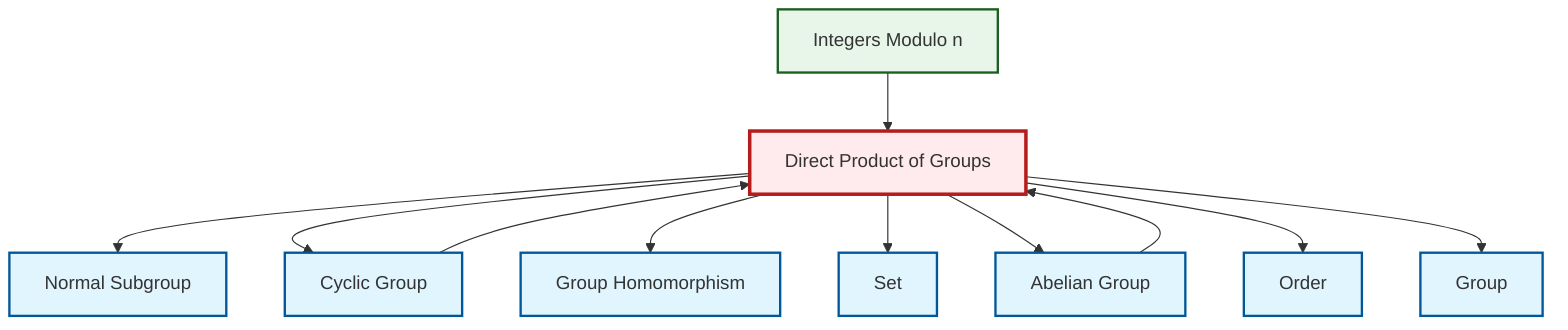 graph TD
    classDef definition fill:#e1f5fe,stroke:#01579b,stroke-width:2px
    classDef theorem fill:#f3e5f5,stroke:#4a148c,stroke-width:2px
    classDef axiom fill:#fff3e0,stroke:#e65100,stroke-width:2px
    classDef example fill:#e8f5e9,stroke:#1b5e20,stroke-width:2px
    classDef current fill:#ffebee,stroke:#b71c1c,stroke-width:3px
    def-group["Group"]:::definition
    def-direct-product["Direct Product of Groups"]:::definition
    def-homomorphism["Group Homomorphism"]:::definition
    def-abelian-group["Abelian Group"]:::definition
    def-set["Set"]:::definition
    ex-quotient-integers-mod-n["Integers Modulo n"]:::example
    def-normal-subgroup["Normal Subgroup"]:::definition
    def-cyclic-group["Cyclic Group"]:::definition
    def-order["Order"]:::definition
    def-direct-product --> def-normal-subgroup
    ex-quotient-integers-mod-n --> def-direct-product
    def-cyclic-group --> def-direct-product
    def-direct-product --> def-cyclic-group
    def-direct-product --> def-homomorphism
    def-direct-product --> def-set
    def-abelian-group --> def-direct-product
    def-direct-product --> def-abelian-group
    def-direct-product --> def-order
    def-direct-product --> def-group
    class def-direct-product current